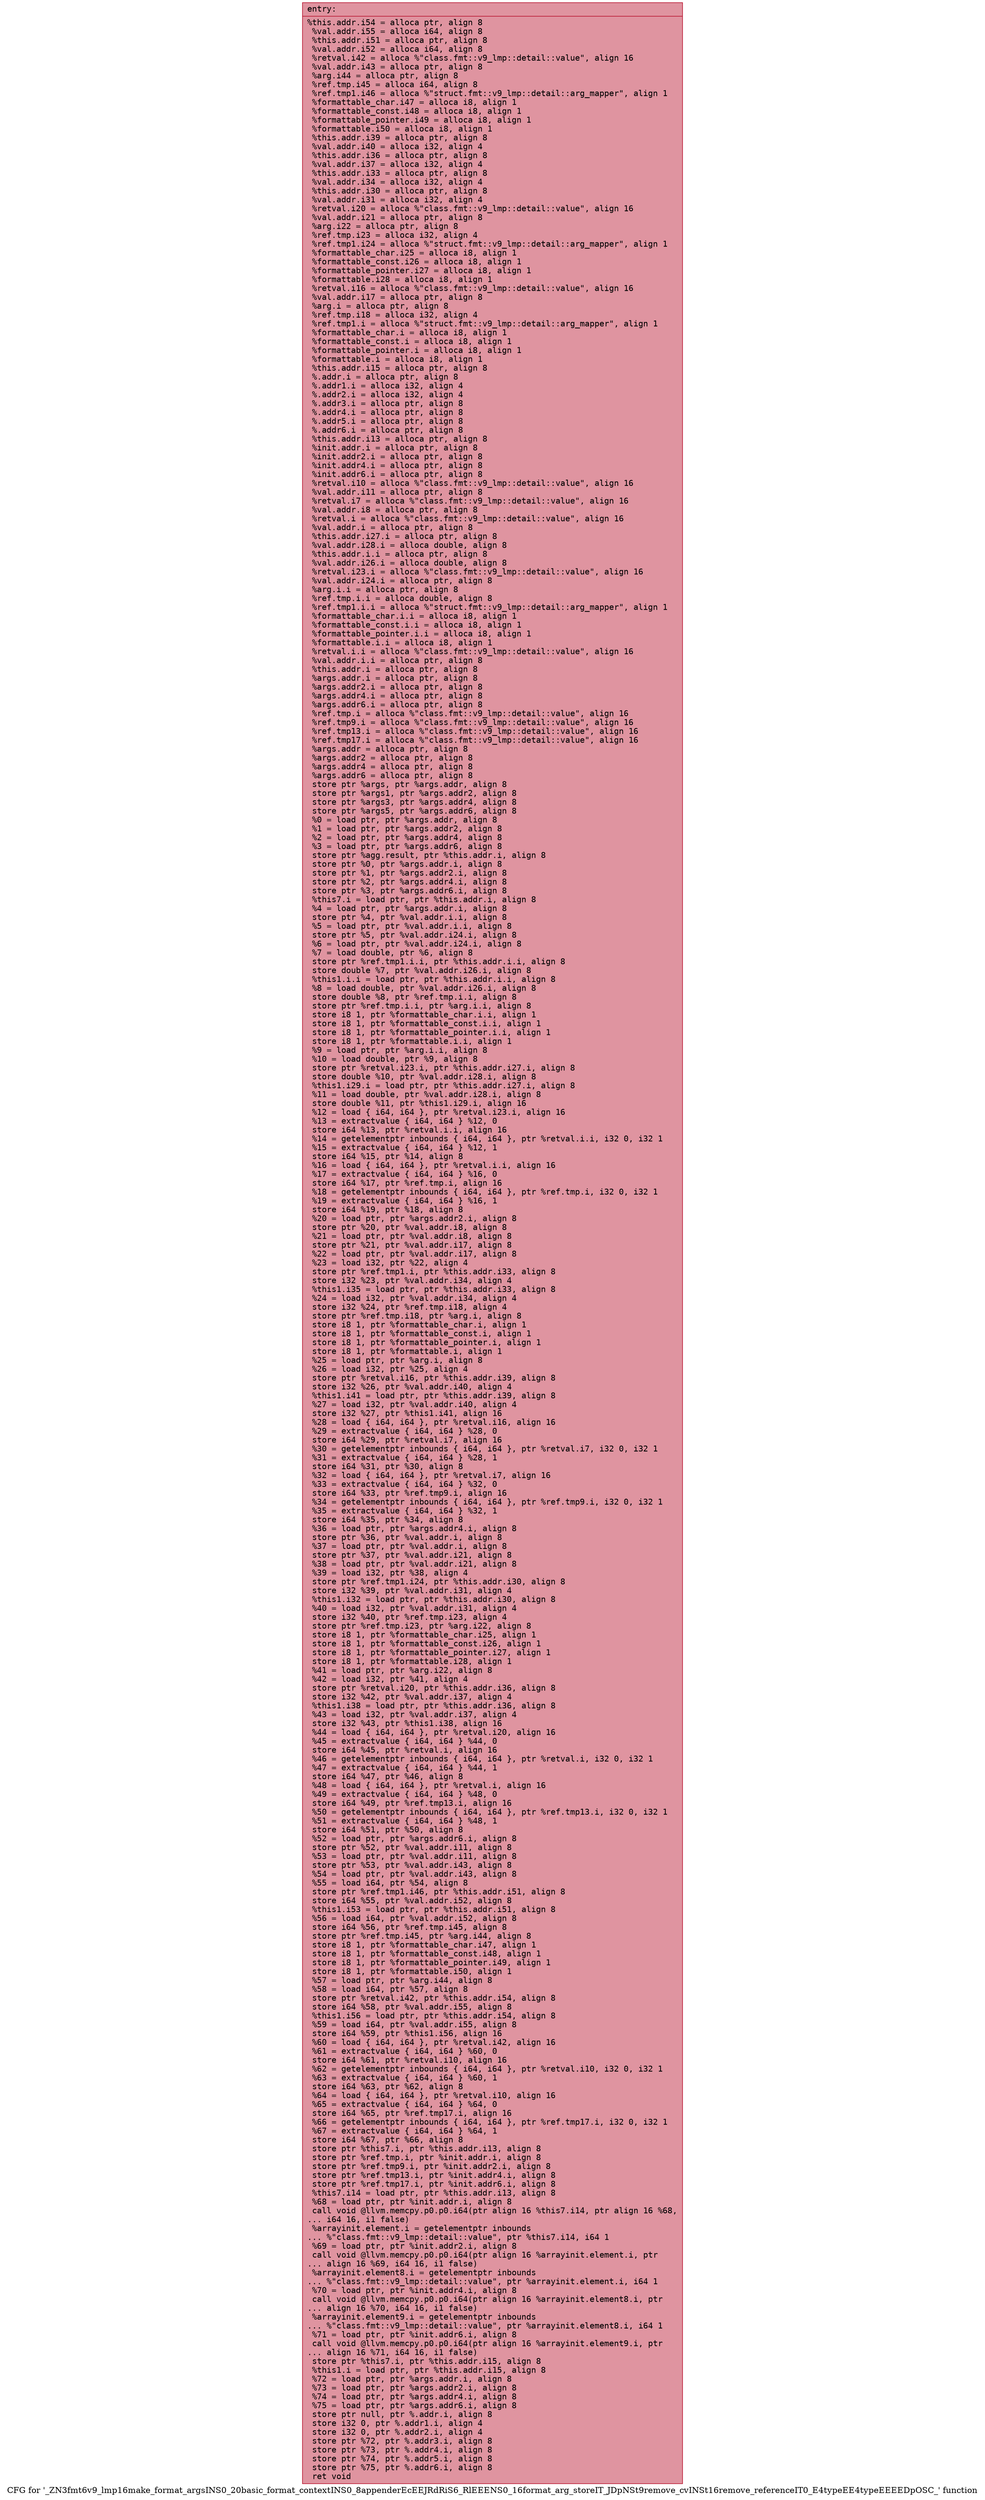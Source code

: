 digraph "CFG for '_ZN3fmt6v9_lmp16make_format_argsINS0_20basic_format_contextINS0_8appenderEcEEJRdRiS6_RlEEENS0_16format_arg_storeIT_JDpNSt9remove_cvINSt16remove_referenceIT0_E4typeEE4typeEEEEDpOSC_' function" {
	label="CFG for '_ZN3fmt6v9_lmp16make_format_argsINS0_20basic_format_contextINS0_8appenderEcEEJRdRiS6_RlEEENS0_16format_arg_storeIT_JDpNSt9remove_cvINSt16remove_referenceIT0_E4typeEE4typeEEEEDpOSC_' function";

	Node0x55e522870660 [shape=record,color="#b70d28ff", style=filled, fillcolor="#b70d2870" fontname="Courier",label="{entry:\l|  %this.addr.i54 = alloca ptr, align 8\l  %val.addr.i55 = alloca i64, align 8\l  %this.addr.i51 = alloca ptr, align 8\l  %val.addr.i52 = alloca i64, align 8\l  %retval.i42 = alloca %\"class.fmt::v9_lmp::detail::value\", align 16\l  %val.addr.i43 = alloca ptr, align 8\l  %arg.i44 = alloca ptr, align 8\l  %ref.tmp.i45 = alloca i64, align 8\l  %ref.tmp1.i46 = alloca %\"struct.fmt::v9_lmp::detail::arg_mapper\", align 1\l  %formattable_char.i47 = alloca i8, align 1\l  %formattable_const.i48 = alloca i8, align 1\l  %formattable_pointer.i49 = alloca i8, align 1\l  %formattable.i50 = alloca i8, align 1\l  %this.addr.i39 = alloca ptr, align 8\l  %val.addr.i40 = alloca i32, align 4\l  %this.addr.i36 = alloca ptr, align 8\l  %val.addr.i37 = alloca i32, align 4\l  %this.addr.i33 = alloca ptr, align 8\l  %val.addr.i34 = alloca i32, align 4\l  %this.addr.i30 = alloca ptr, align 8\l  %val.addr.i31 = alloca i32, align 4\l  %retval.i20 = alloca %\"class.fmt::v9_lmp::detail::value\", align 16\l  %val.addr.i21 = alloca ptr, align 8\l  %arg.i22 = alloca ptr, align 8\l  %ref.tmp.i23 = alloca i32, align 4\l  %ref.tmp1.i24 = alloca %\"struct.fmt::v9_lmp::detail::arg_mapper\", align 1\l  %formattable_char.i25 = alloca i8, align 1\l  %formattable_const.i26 = alloca i8, align 1\l  %formattable_pointer.i27 = alloca i8, align 1\l  %formattable.i28 = alloca i8, align 1\l  %retval.i16 = alloca %\"class.fmt::v9_lmp::detail::value\", align 16\l  %val.addr.i17 = alloca ptr, align 8\l  %arg.i = alloca ptr, align 8\l  %ref.tmp.i18 = alloca i32, align 4\l  %ref.tmp1.i = alloca %\"struct.fmt::v9_lmp::detail::arg_mapper\", align 1\l  %formattable_char.i = alloca i8, align 1\l  %formattable_const.i = alloca i8, align 1\l  %formattable_pointer.i = alloca i8, align 1\l  %formattable.i = alloca i8, align 1\l  %this.addr.i15 = alloca ptr, align 8\l  %.addr.i = alloca ptr, align 8\l  %.addr1.i = alloca i32, align 4\l  %.addr2.i = alloca i32, align 4\l  %.addr3.i = alloca ptr, align 8\l  %.addr4.i = alloca ptr, align 8\l  %.addr5.i = alloca ptr, align 8\l  %.addr6.i = alloca ptr, align 8\l  %this.addr.i13 = alloca ptr, align 8\l  %init.addr.i = alloca ptr, align 8\l  %init.addr2.i = alloca ptr, align 8\l  %init.addr4.i = alloca ptr, align 8\l  %init.addr6.i = alloca ptr, align 8\l  %retval.i10 = alloca %\"class.fmt::v9_lmp::detail::value\", align 16\l  %val.addr.i11 = alloca ptr, align 8\l  %retval.i7 = alloca %\"class.fmt::v9_lmp::detail::value\", align 16\l  %val.addr.i8 = alloca ptr, align 8\l  %retval.i = alloca %\"class.fmt::v9_lmp::detail::value\", align 16\l  %val.addr.i = alloca ptr, align 8\l  %this.addr.i27.i = alloca ptr, align 8\l  %val.addr.i28.i = alloca double, align 8\l  %this.addr.i.i = alloca ptr, align 8\l  %val.addr.i26.i = alloca double, align 8\l  %retval.i23.i = alloca %\"class.fmt::v9_lmp::detail::value\", align 16\l  %val.addr.i24.i = alloca ptr, align 8\l  %arg.i.i = alloca ptr, align 8\l  %ref.tmp.i.i = alloca double, align 8\l  %ref.tmp1.i.i = alloca %\"struct.fmt::v9_lmp::detail::arg_mapper\", align 1\l  %formattable_char.i.i = alloca i8, align 1\l  %formattable_const.i.i = alloca i8, align 1\l  %formattable_pointer.i.i = alloca i8, align 1\l  %formattable.i.i = alloca i8, align 1\l  %retval.i.i = alloca %\"class.fmt::v9_lmp::detail::value\", align 16\l  %val.addr.i.i = alloca ptr, align 8\l  %this.addr.i = alloca ptr, align 8\l  %args.addr.i = alloca ptr, align 8\l  %args.addr2.i = alloca ptr, align 8\l  %args.addr4.i = alloca ptr, align 8\l  %args.addr6.i = alloca ptr, align 8\l  %ref.tmp.i = alloca %\"class.fmt::v9_lmp::detail::value\", align 16\l  %ref.tmp9.i = alloca %\"class.fmt::v9_lmp::detail::value\", align 16\l  %ref.tmp13.i = alloca %\"class.fmt::v9_lmp::detail::value\", align 16\l  %ref.tmp17.i = alloca %\"class.fmt::v9_lmp::detail::value\", align 16\l  %args.addr = alloca ptr, align 8\l  %args.addr2 = alloca ptr, align 8\l  %args.addr4 = alloca ptr, align 8\l  %args.addr6 = alloca ptr, align 8\l  store ptr %args, ptr %args.addr, align 8\l  store ptr %args1, ptr %args.addr2, align 8\l  store ptr %args3, ptr %args.addr4, align 8\l  store ptr %args5, ptr %args.addr6, align 8\l  %0 = load ptr, ptr %args.addr, align 8\l  %1 = load ptr, ptr %args.addr2, align 8\l  %2 = load ptr, ptr %args.addr4, align 8\l  %3 = load ptr, ptr %args.addr6, align 8\l  store ptr %agg.result, ptr %this.addr.i, align 8\l  store ptr %0, ptr %args.addr.i, align 8\l  store ptr %1, ptr %args.addr2.i, align 8\l  store ptr %2, ptr %args.addr4.i, align 8\l  store ptr %3, ptr %args.addr6.i, align 8\l  %this7.i = load ptr, ptr %this.addr.i, align 8\l  %4 = load ptr, ptr %args.addr.i, align 8\l  store ptr %4, ptr %val.addr.i.i, align 8\l  %5 = load ptr, ptr %val.addr.i.i, align 8\l  store ptr %5, ptr %val.addr.i24.i, align 8\l  %6 = load ptr, ptr %val.addr.i24.i, align 8\l  %7 = load double, ptr %6, align 8\l  store ptr %ref.tmp1.i.i, ptr %this.addr.i.i, align 8\l  store double %7, ptr %val.addr.i26.i, align 8\l  %this1.i.i = load ptr, ptr %this.addr.i.i, align 8\l  %8 = load double, ptr %val.addr.i26.i, align 8\l  store double %8, ptr %ref.tmp.i.i, align 8\l  store ptr %ref.tmp.i.i, ptr %arg.i.i, align 8\l  store i8 1, ptr %formattable_char.i.i, align 1\l  store i8 1, ptr %formattable_const.i.i, align 1\l  store i8 1, ptr %formattable_pointer.i.i, align 1\l  store i8 1, ptr %formattable.i.i, align 1\l  %9 = load ptr, ptr %arg.i.i, align 8\l  %10 = load double, ptr %9, align 8\l  store ptr %retval.i23.i, ptr %this.addr.i27.i, align 8\l  store double %10, ptr %val.addr.i28.i, align 8\l  %this1.i29.i = load ptr, ptr %this.addr.i27.i, align 8\l  %11 = load double, ptr %val.addr.i28.i, align 8\l  store double %11, ptr %this1.i29.i, align 16\l  %12 = load \{ i64, i64 \}, ptr %retval.i23.i, align 16\l  %13 = extractvalue \{ i64, i64 \} %12, 0\l  store i64 %13, ptr %retval.i.i, align 16\l  %14 = getelementptr inbounds \{ i64, i64 \}, ptr %retval.i.i, i32 0, i32 1\l  %15 = extractvalue \{ i64, i64 \} %12, 1\l  store i64 %15, ptr %14, align 8\l  %16 = load \{ i64, i64 \}, ptr %retval.i.i, align 16\l  %17 = extractvalue \{ i64, i64 \} %16, 0\l  store i64 %17, ptr %ref.tmp.i, align 16\l  %18 = getelementptr inbounds \{ i64, i64 \}, ptr %ref.tmp.i, i32 0, i32 1\l  %19 = extractvalue \{ i64, i64 \} %16, 1\l  store i64 %19, ptr %18, align 8\l  %20 = load ptr, ptr %args.addr2.i, align 8\l  store ptr %20, ptr %val.addr.i8, align 8\l  %21 = load ptr, ptr %val.addr.i8, align 8\l  store ptr %21, ptr %val.addr.i17, align 8\l  %22 = load ptr, ptr %val.addr.i17, align 8\l  %23 = load i32, ptr %22, align 4\l  store ptr %ref.tmp1.i, ptr %this.addr.i33, align 8\l  store i32 %23, ptr %val.addr.i34, align 4\l  %this1.i35 = load ptr, ptr %this.addr.i33, align 8\l  %24 = load i32, ptr %val.addr.i34, align 4\l  store i32 %24, ptr %ref.tmp.i18, align 4\l  store ptr %ref.tmp.i18, ptr %arg.i, align 8\l  store i8 1, ptr %formattable_char.i, align 1\l  store i8 1, ptr %formattable_const.i, align 1\l  store i8 1, ptr %formattable_pointer.i, align 1\l  store i8 1, ptr %formattable.i, align 1\l  %25 = load ptr, ptr %arg.i, align 8\l  %26 = load i32, ptr %25, align 4\l  store ptr %retval.i16, ptr %this.addr.i39, align 8\l  store i32 %26, ptr %val.addr.i40, align 4\l  %this1.i41 = load ptr, ptr %this.addr.i39, align 8\l  %27 = load i32, ptr %val.addr.i40, align 4\l  store i32 %27, ptr %this1.i41, align 16\l  %28 = load \{ i64, i64 \}, ptr %retval.i16, align 16\l  %29 = extractvalue \{ i64, i64 \} %28, 0\l  store i64 %29, ptr %retval.i7, align 16\l  %30 = getelementptr inbounds \{ i64, i64 \}, ptr %retval.i7, i32 0, i32 1\l  %31 = extractvalue \{ i64, i64 \} %28, 1\l  store i64 %31, ptr %30, align 8\l  %32 = load \{ i64, i64 \}, ptr %retval.i7, align 16\l  %33 = extractvalue \{ i64, i64 \} %32, 0\l  store i64 %33, ptr %ref.tmp9.i, align 16\l  %34 = getelementptr inbounds \{ i64, i64 \}, ptr %ref.tmp9.i, i32 0, i32 1\l  %35 = extractvalue \{ i64, i64 \} %32, 1\l  store i64 %35, ptr %34, align 8\l  %36 = load ptr, ptr %args.addr4.i, align 8\l  store ptr %36, ptr %val.addr.i, align 8\l  %37 = load ptr, ptr %val.addr.i, align 8\l  store ptr %37, ptr %val.addr.i21, align 8\l  %38 = load ptr, ptr %val.addr.i21, align 8\l  %39 = load i32, ptr %38, align 4\l  store ptr %ref.tmp1.i24, ptr %this.addr.i30, align 8\l  store i32 %39, ptr %val.addr.i31, align 4\l  %this1.i32 = load ptr, ptr %this.addr.i30, align 8\l  %40 = load i32, ptr %val.addr.i31, align 4\l  store i32 %40, ptr %ref.tmp.i23, align 4\l  store ptr %ref.tmp.i23, ptr %arg.i22, align 8\l  store i8 1, ptr %formattable_char.i25, align 1\l  store i8 1, ptr %formattable_const.i26, align 1\l  store i8 1, ptr %formattable_pointer.i27, align 1\l  store i8 1, ptr %formattable.i28, align 1\l  %41 = load ptr, ptr %arg.i22, align 8\l  %42 = load i32, ptr %41, align 4\l  store ptr %retval.i20, ptr %this.addr.i36, align 8\l  store i32 %42, ptr %val.addr.i37, align 4\l  %this1.i38 = load ptr, ptr %this.addr.i36, align 8\l  %43 = load i32, ptr %val.addr.i37, align 4\l  store i32 %43, ptr %this1.i38, align 16\l  %44 = load \{ i64, i64 \}, ptr %retval.i20, align 16\l  %45 = extractvalue \{ i64, i64 \} %44, 0\l  store i64 %45, ptr %retval.i, align 16\l  %46 = getelementptr inbounds \{ i64, i64 \}, ptr %retval.i, i32 0, i32 1\l  %47 = extractvalue \{ i64, i64 \} %44, 1\l  store i64 %47, ptr %46, align 8\l  %48 = load \{ i64, i64 \}, ptr %retval.i, align 16\l  %49 = extractvalue \{ i64, i64 \} %48, 0\l  store i64 %49, ptr %ref.tmp13.i, align 16\l  %50 = getelementptr inbounds \{ i64, i64 \}, ptr %ref.tmp13.i, i32 0, i32 1\l  %51 = extractvalue \{ i64, i64 \} %48, 1\l  store i64 %51, ptr %50, align 8\l  %52 = load ptr, ptr %args.addr6.i, align 8\l  store ptr %52, ptr %val.addr.i11, align 8\l  %53 = load ptr, ptr %val.addr.i11, align 8\l  store ptr %53, ptr %val.addr.i43, align 8\l  %54 = load ptr, ptr %val.addr.i43, align 8\l  %55 = load i64, ptr %54, align 8\l  store ptr %ref.tmp1.i46, ptr %this.addr.i51, align 8\l  store i64 %55, ptr %val.addr.i52, align 8\l  %this1.i53 = load ptr, ptr %this.addr.i51, align 8\l  %56 = load i64, ptr %val.addr.i52, align 8\l  store i64 %56, ptr %ref.tmp.i45, align 8\l  store ptr %ref.tmp.i45, ptr %arg.i44, align 8\l  store i8 1, ptr %formattable_char.i47, align 1\l  store i8 1, ptr %formattable_const.i48, align 1\l  store i8 1, ptr %formattable_pointer.i49, align 1\l  store i8 1, ptr %formattable.i50, align 1\l  %57 = load ptr, ptr %arg.i44, align 8\l  %58 = load i64, ptr %57, align 8\l  store ptr %retval.i42, ptr %this.addr.i54, align 8\l  store i64 %58, ptr %val.addr.i55, align 8\l  %this1.i56 = load ptr, ptr %this.addr.i54, align 8\l  %59 = load i64, ptr %val.addr.i55, align 8\l  store i64 %59, ptr %this1.i56, align 16\l  %60 = load \{ i64, i64 \}, ptr %retval.i42, align 16\l  %61 = extractvalue \{ i64, i64 \} %60, 0\l  store i64 %61, ptr %retval.i10, align 16\l  %62 = getelementptr inbounds \{ i64, i64 \}, ptr %retval.i10, i32 0, i32 1\l  %63 = extractvalue \{ i64, i64 \} %60, 1\l  store i64 %63, ptr %62, align 8\l  %64 = load \{ i64, i64 \}, ptr %retval.i10, align 16\l  %65 = extractvalue \{ i64, i64 \} %64, 0\l  store i64 %65, ptr %ref.tmp17.i, align 16\l  %66 = getelementptr inbounds \{ i64, i64 \}, ptr %ref.tmp17.i, i32 0, i32 1\l  %67 = extractvalue \{ i64, i64 \} %64, 1\l  store i64 %67, ptr %66, align 8\l  store ptr %this7.i, ptr %this.addr.i13, align 8\l  store ptr %ref.tmp.i, ptr %init.addr.i, align 8\l  store ptr %ref.tmp9.i, ptr %init.addr2.i, align 8\l  store ptr %ref.tmp13.i, ptr %init.addr4.i, align 8\l  store ptr %ref.tmp17.i, ptr %init.addr6.i, align 8\l  %this7.i14 = load ptr, ptr %this.addr.i13, align 8\l  %68 = load ptr, ptr %init.addr.i, align 8\l  call void @llvm.memcpy.p0.p0.i64(ptr align 16 %this7.i14, ptr align 16 %68,\l... i64 16, i1 false)\l  %arrayinit.element.i = getelementptr inbounds\l... %\"class.fmt::v9_lmp::detail::value\", ptr %this7.i14, i64 1\l  %69 = load ptr, ptr %init.addr2.i, align 8\l  call void @llvm.memcpy.p0.p0.i64(ptr align 16 %arrayinit.element.i, ptr\l... align 16 %69, i64 16, i1 false)\l  %arrayinit.element8.i = getelementptr inbounds\l... %\"class.fmt::v9_lmp::detail::value\", ptr %arrayinit.element.i, i64 1\l  %70 = load ptr, ptr %init.addr4.i, align 8\l  call void @llvm.memcpy.p0.p0.i64(ptr align 16 %arrayinit.element8.i, ptr\l... align 16 %70, i64 16, i1 false)\l  %arrayinit.element9.i = getelementptr inbounds\l... %\"class.fmt::v9_lmp::detail::value\", ptr %arrayinit.element8.i, i64 1\l  %71 = load ptr, ptr %init.addr6.i, align 8\l  call void @llvm.memcpy.p0.p0.i64(ptr align 16 %arrayinit.element9.i, ptr\l... align 16 %71, i64 16, i1 false)\l  store ptr %this7.i, ptr %this.addr.i15, align 8\l  %this1.i = load ptr, ptr %this.addr.i15, align 8\l  %72 = load ptr, ptr %args.addr.i, align 8\l  %73 = load ptr, ptr %args.addr2.i, align 8\l  %74 = load ptr, ptr %args.addr4.i, align 8\l  %75 = load ptr, ptr %args.addr6.i, align 8\l  store ptr null, ptr %.addr.i, align 8\l  store i32 0, ptr %.addr1.i, align 4\l  store i32 0, ptr %.addr2.i, align 4\l  store ptr %72, ptr %.addr3.i, align 8\l  store ptr %73, ptr %.addr4.i, align 8\l  store ptr %74, ptr %.addr5.i, align 8\l  store ptr %75, ptr %.addr6.i, align 8\l  ret void\l}"];
}
